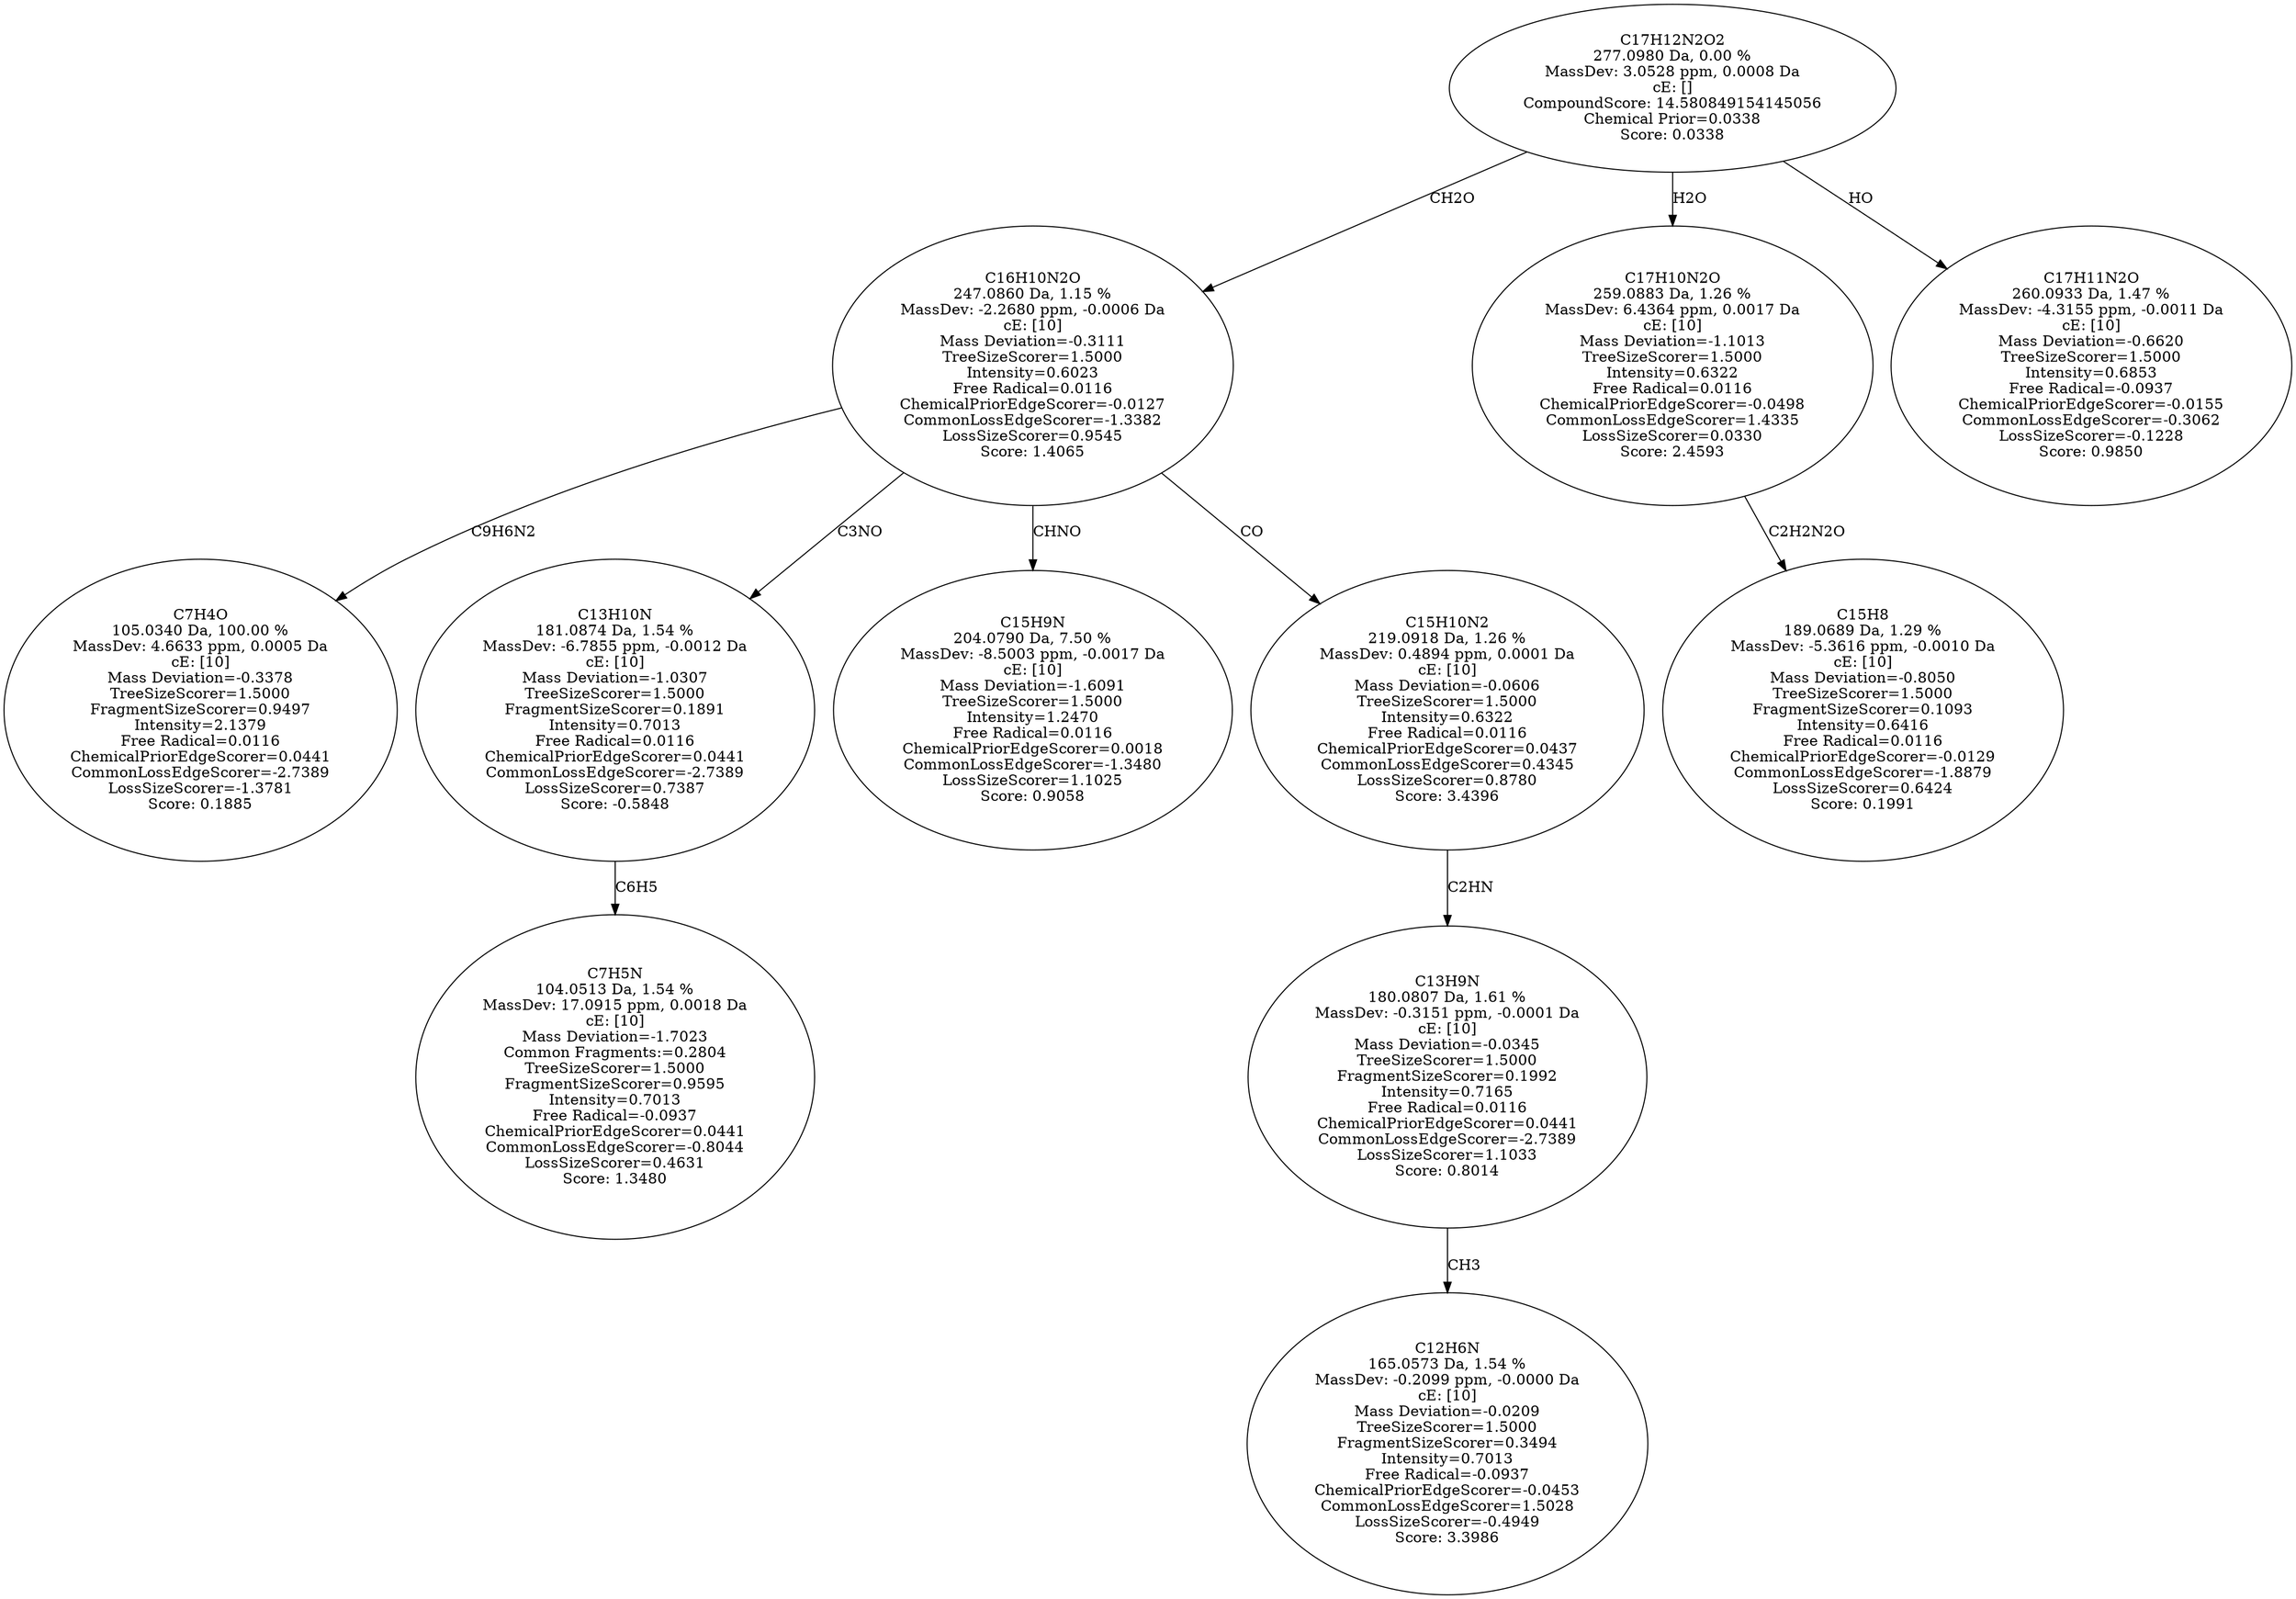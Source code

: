 strict digraph {
v1 [label="C7H4O\n105.0340 Da, 100.00 %\nMassDev: 4.6633 ppm, 0.0005 Da\ncE: [10]\nMass Deviation=-0.3378\nTreeSizeScorer=1.5000\nFragmentSizeScorer=0.9497\nIntensity=2.1379\nFree Radical=0.0116\nChemicalPriorEdgeScorer=0.0441\nCommonLossEdgeScorer=-2.7389\nLossSizeScorer=-1.3781\nScore: 0.1885"];
v2 [label="C7H5N\n104.0513 Da, 1.54 %\nMassDev: 17.0915 ppm, 0.0018 Da\ncE: [10]\nMass Deviation=-1.7023\nCommon Fragments:=0.2804\nTreeSizeScorer=1.5000\nFragmentSizeScorer=0.9595\nIntensity=0.7013\nFree Radical=-0.0937\nChemicalPriorEdgeScorer=0.0441\nCommonLossEdgeScorer=-0.8044\nLossSizeScorer=0.4631\nScore: 1.3480"];
v3 [label="C13H10N\n181.0874 Da, 1.54 %\nMassDev: -6.7855 ppm, -0.0012 Da\ncE: [10]\nMass Deviation=-1.0307\nTreeSizeScorer=1.5000\nFragmentSizeScorer=0.1891\nIntensity=0.7013\nFree Radical=0.0116\nChemicalPriorEdgeScorer=0.0441\nCommonLossEdgeScorer=-2.7389\nLossSizeScorer=0.7387\nScore: -0.5848"];
v4 [label="C15H9N\n204.0790 Da, 7.50 %\nMassDev: -8.5003 ppm, -0.0017 Da\ncE: [10]\nMass Deviation=-1.6091\nTreeSizeScorer=1.5000\nIntensity=1.2470\nFree Radical=0.0116\nChemicalPriorEdgeScorer=0.0018\nCommonLossEdgeScorer=-1.3480\nLossSizeScorer=1.1025\nScore: 0.9058"];
v5 [label="C12H6N\n165.0573 Da, 1.54 %\nMassDev: -0.2099 ppm, -0.0000 Da\ncE: [10]\nMass Deviation=-0.0209\nTreeSizeScorer=1.5000\nFragmentSizeScorer=0.3494\nIntensity=0.7013\nFree Radical=-0.0937\nChemicalPriorEdgeScorer=-0.0453\nCommonLossEdgeScorer=1.5028\nLossSizeScorer=-0.4949\nScore: 3.3986"];
v6 [label="C13H9N\n180.0807 Da, 1.61 %\nMassDev: -0.3151 ppm, -0.0001 Da\ncE: [10]\nMass Deviation=-0.0345\nTreeSizeScorer=1.5000\nFragmentSizeScorer=0.1992\nIntensity=0.7165\nFree Radical=0.0116\nChemicalPriorEdgeScorer=0.0441\nCommonLossEdgeScorer=-2.7389\nLossSizeScorer=1.1033\nScore: 0.8014"];
v7 [label="C15H10N2\n219.0918 Da, 1.26 %\nMassDev: 0.4894 ppm, 0.0001 Da\ncE: [10]\nMass Deviation=-0.0606\nTreeSizeScorer=1.5000\nIntensity=0.6322\nFree Radical=0.0116\nChemicalPriorEdgeScorer=0.0437\nCommonLossEdgeScorer=0.4345\nLossSizeScorer=0.8780\nScore: 3.4396"];
v8 [label="C16H10N2O\n247.0860 Da, 1.15 %\nMassDev: -2.2680 ppm, -0.0006 Da\ncE: [10]\nMass Deviation=-0.3111\nTreeSizeScorer=1.5000\nIntensity=0.6023\nFree Radical=0.0116\nChemicalPriorEdgeScorer=-0.0127\nCommonLossEdgeScorer=-1.3382\nLossSizeScorer=0.9545\nScore: 1.4065"];
v9 [label="C15H8\n189.0689 Da, 1.29 %\nMassDev: -5.3616 ppm, -0.0010 Da\ncE: [10]\nMass Deviation=-0.8050\nTreeSizeScorer=1.5000\nFragmentSizeScorer=0.1093\nIntensity=0.6416\nFree Radical=0.0116\nChemicalPriorEdgeScorer=-0.0129\nCommonLossEdgeScorer=-1.8879\nLossSizeScorer=0.6424\nScore: 0.1991"];
v10 [label="C17H10N2O\n259.0883 Da, 1.26 %\nMassDev: 6.4364 ppm, 0.0017 Da\ncE: [10]\nMass Deviation=-1.1013\nTreeSizeScorer=1.5000\nIntensity=0.6322\nFree Radical=0.0116\nChemicalPriorEdgeScorer=-0.0498\nCommonLossEdgeScorer=1.4335\nLossSizeScorer=0.0330\nScore: 2.4593"];
v11 [label="C17H11N2O\n260.0933 Da, 1.47 %\nMassDev: -4.3155 ppm, -0.0011 Da\ncE: [10]\nMass Deviation=-0.6620\nTreeSizeScorer=1.5000\nIntensity=0.6853\nFree Radical=-0.0937\nChemicalPriorEdgeScorer=-0.0155\nCommonLossEdgeScorer=-0.3062\nLossSizeScorer=-0.1228\nScore: 0.9850"];
v12 [label="C17H12N2O2\n277.0980 Da, 0.00 %\nMassDev: 3.0528 ppm, 0.0008 Da\ncE: []\nCompoundScore: 14.580849154145056\nChemical Prior=0.0338\nScore: 0.0338"];
v8 -> v1 [label="C9H6N2"];
v3 -> v2 [label="C6H5"];
v8 -> v3 [label="C3NO"];
v8 -> v4 [label="CHNO"];
v6 -> v5 [label="CH3"];
v7 -> v6 [label="C2HN"];
v8 -> v7 [label="CO"];
v12 -> v8 [label="CH2O"];
v10 -> v9 [label="C2H2N2O"];
v12 -> v10 [label="H2O"];
v12 -> v11 [label="HO"];
}